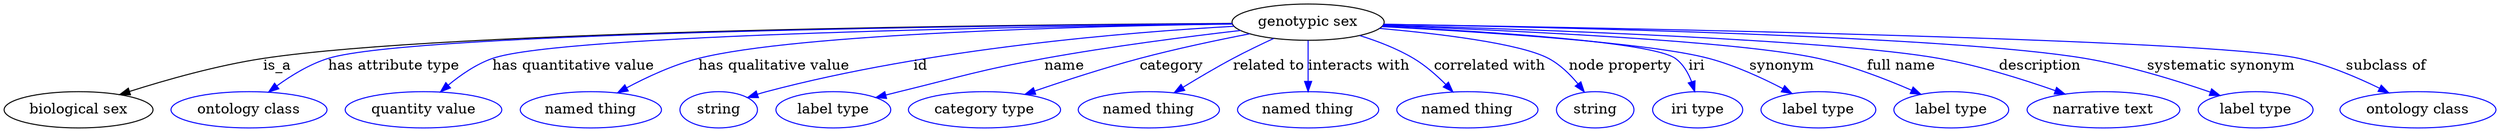digraph {
	graph [bb="0,0,2014.5,123"];
	node [label="\N"];
	"genotypic sex"	 [height=0.5,
		label="genotypic sex",
		pos="1054.8,105",
		width=1.661];
	"biological sex"	 [height=0.5,
		pos="59.795,18",
		width=1.661];
	"genotypic sex" -> "biological sex"	 [label=is_a,
		lp="239.79,61.5",
		pos="e,97.073,32.19 994.98,104.33 830.91,102.17 376.23,94.054 228.79,69 186.58,61.827 140.11,47.294 106.6,35.57"];
	"has attribute type"	 [color=blue,
		height=0.5,
		label="ontology class",
		pos="199.79,18",
		width=1.7151];
	"genotypic sex" -> "has attribute type"	 [color=blue,
		label="has attribute type",
		lp="334.79,61.5",
		pos="e,221.94,34.873 995,103.82 826.36,100.28 354.82,88.714 287.79,69 267.36,62.988 246.63,51.314 230.44,40.651",
		style=solid];
	"has quantitative value"	 [color=blue,
		height=0.5,
		label="quantity value",
		pos="340.79,18",
		width=1.6971];
	"genotypic sex" -> "has quantitative value"	 [color=blue,
		label="has quantitative value",
		lp="473.29,61.5",
		pos="e,359.28,35.315 995.04,103.51 846.35,99.524 467.78,87.67 413.79,69 396.89,63.156 380.36,52.181 367.32,41.906",
		style=solid];
	"has qualitative value"	 [color=blue,
		height=0.5,
		label="named thing",
		pos="474.79,18",
		width=1.5346];
	"genotypic sex" -> "has qualitative value"	 [color=blue,
		label="has qualitative value",
		lp="628.79,61.5",
		pos="e,499.4,34.404 994.88,103.53 883.87,100.32 650.48,91.103 572.79,69 550.07,62.534 526.52,50.482 508.21,39.717",
		style=solid];
	id	 [color=blue,
		height=0.5,
		label=string,
		pos="578.79,18",
		width=0.84854];
	"genotypic sex" -> id	 [color=blue,
		label=id,
		lp="753.29,61.5",
		pos="e,602.57,29.72 995.96,101.55 910.9,95.25 749.46,78.396 618.79,36 616.53,35.266 614.23,34.444 611.92,33.565",
		style=solid];
	name	 [color=blue,
		height=0.5,
		label="label type",
		pos="672.79,18",
		width=1.2638];
	"genotypic sex" -> name	 [color=blue,
		label=name,
		lp="869.29,61.5",
		pos="e,707.61,29.744 1001.7,96.66 961.02,89.994 903.65,79.975 853.79,69 797.26,56.554 783.33,52.344 727.79,36 724.42,35.005 720.93,33.946 \
717.43,32.857",
		style=solid];
	category	 [color=blue,
		height=0.5,
		label="category type",
		pos="794.79,18",
		width=1.6249];
	"genotypic sex" -> category	 [color=blue,
		label=category,
		lp="952.29,61.5",
		pos="e,830.33,32.474 1009.6,93.095 985.47,86.484 955.35,77.829 928.79,69 898.84,59.042 865.69,46.436 839.85,36.249",
		style=solid];
	"related to"	 [color=blue,
		height=0.5,
		label="named thing",
		pos="926.79,18",
		width=1.5346];
	"genotypic sex" -> "related to"	 [color=blue,
		label="related to",
		lp="1024.8,61.5",
		pos="e,949.63,34.573 1029,88.752 1019.4,82.651 1008.6,75.596 998.79,69 985.28,59.877 970.56,49.524 957.97,40.541",
		style=solid];
	"interacts with"	 [color=blue,
		height=0.5,
		label="named thing",
		pos="1054.8,18",
		width=1.5346];
	"genotypic sex" -> "interacts with"	 [color=blue,
		label="interacts with",
		lp="1091.8,61.5",
		pos="e,1054.8,36.003 1054.8,86.974 1054.8,75.192 1054.8,59.561 1054.8,46.158",
		style=solid];
	"correlated with"	 [color=blue,
		height=0.5,
		label="named thing",
		pos="1182.8,18",
		width=1.5346];
	"genotypic sex" -> "correlated with"	 [color=blue,
		label="correlated with",
		lp="1190.8,61.5",
		pos="e,1168.4,35.669 1092.4,90.932 1105.7,85.111 1120.5,77.677 1132.8,69 1143.1,61.708 1153.2,52.121 1161.5,43.229",
		style=solid];
	"node property"	 [color=blue,
		height=0.5,
		label=string,
		pos="1286.8,18",
		width=0.84854];
	"genotypic sex" -> "node property"	 [color=blue,
		label="node property",
		lp="1293.8,61.5",
		pos="e,1274.4,34.834 1109.5,97.686 1154.5,91.017 1214.3,80.478 1235.8,69 1247.9,62.544 1258.9,52.295 1267.7,42.673",
		style=solid];
	iri	 [color=blue,
		height=0.5,
		label="iri type",
		pos="1371.8,18",
		width=1.011];
	"genotypic sex" -> iri	 [color=blue,
		label=iri,
		lp="1359.3,61.5",
		pos="e,1364.1,35.602 1114.3,102.95 1185.5,99.539 1299.6,90.78 1335.8,69 1345.5,63.156 1353.3,53.575 1359.1,44.287",
		style=solid];
	synonym	 [color=blue,
		height=0.5,
		label="label type",
		pos="1471.8,18",
		width=1.2638];
	"genotypic sex" -> synonym	 [color=blue,
		label=synonym,
		lp="1433.3,61.5",
		pos="e,1447.2,33.357 1113.3,100.77 1190.8,94.736 1323.2,82.85 1369.8,69 1393.9,61.846 1419.2,49.253 1438.5,38.37",
		style=solid];
	"full name"	 [color=blue,
		height=0.5,
		label="label type",
		pos="1580.8,18",
		width=1.2638];
	"genotypic sex" -> "full name"	 [color=blue,
		label="full name",
		lp="1533.3,61.5",
		pos="e,1553.5,32.764 1114.1,102.1 1210.9,96.975 1398.4,85.297 1462.8,69 1491.3,61.778 1521.8,48.469 1544.6,37.258",
		style=solid];
	description	 [color=blue,
		height=0.5,
		label="narrative text",
		pos="1701.8,18",
		width=1.6068];
	"genotypic sex" -> description	 [color=blue,
		label=description,
		lp="1645.3,61.5",
		pos="e,1669.4,32.958 1114.2,102.91 1229.5,98.503 1479.6,87.153 1563.8,69 1597,61.834 1633,48.326 1659.9,37.011",
		style=solid];
	"systematic synonym"	 [color=blue,
		height=0.5,
		label="label type",
		pos="1822.8,18",
		width=1.2638];
	"genotypic sex" -> "systematic synonym"	 [color=blue,
		label="systematic synonym",
		lp="1788.8,61.5",
		pos="e,1792.6,31.643 1114.6,103.72 1249.3,100.5 1572.9,90.68 1679.8,69 1715.7,61.714 1754.8,47.289 1783,35.633",
		style=solid];
	"subclass of"	 [color=blue,
		height=0.5,
		label="ontology class",
		pos="1952.8,18",
		width=1.7151];
	"genotypic sex" -> "subclass of"	 [color=blue,
		label="subclass of",
		lp="1917.3,61.5",
		pos="e,1927,34.371 1114.5,103.7 1286.9,99.742 1778.4,87.009 1848.8,69 1873.2,62.757 1898.6,50.426 1918.2,39.453",
		style=solid];
}
